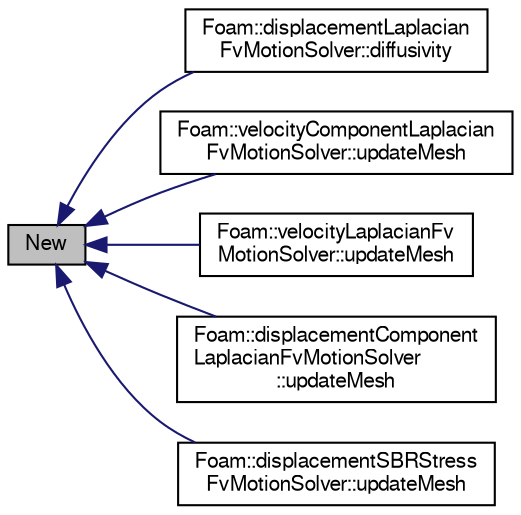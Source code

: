digraph "New"
{
  bgcolor="transparent";
  edge [fontname="FreeSans",fontsize="10",labelfontname="FreeSans",labelfontsize="10"];
  node [fontname="FreeSans",fontsize="10",shape=record];
  rankdir="LR";
  Node1 [label="New",height=0.2,width=0.4,color="black", fillcolor="grey75", style="filled" fontcolor="black"];
  Node1 -> Node2 [dir="back",color="midnightblue",fontsize="10",style="solid",fontname="FreeSans"];
  Node2 [label="Foam::displacementLaplacian\lFvMotionSolver::diffusivity",height=0.2,width=0.4,color="black",URL="$a00529.html#a93780261c69dfc2c80406791df4ec47a",tooltip="Return reference to the diffusivity field. "];
  Node1 -> Node3 [dir="back",color="midnightblue",fontsize="10",style="solid",fontname="FreeSans"];
  Node3 [label="Foam::velocityComponentLaplacian\lFvMotionSolver::updateMesh",height=0.2,width=0.4,color="black",URL="$a02722.html#ad57565956fd4064299f4bd3c4eebb1d4",tooltip="Update topology. "];
  Node1 -> Node4 [dir="back",color="midnightblue",fontsize="10",style="solid",fontname="FreeSans"];
  Node4 [label="Foam::velocityLaplacianFv\lMotionSolver::updateMesh",height=0.2,width=0.4,color="black",URL="$a02723.html#ad57565956fd4064299f4bd3c4eebb1d4",tooltip="Update topology. "];
  Node1 -> Node5 [dir="back",color="midnightblue",fontsize="10",style="solid",fontname="FreeSans"];
  Node5 [label="Foam::displacementComponent\lLaplacianFvMotionSolver\l::updateMesh",height=0.2,width=0.4,color="black",URL="$a00527.html#ad57565956fd4064299f4bd3c4eebb1d4",tooltip="Update topology. "];
  Node1 -> Node6 [dir="back",color="midnightblue",fontsize="10",style="solid",fontname="FreeSans"];
  Node6 [label="Foam::displacementSBRStress\lFvMotionSolver::updateMesh",height=0.2,width=0.4,color="black",URL="$a00533.html#ad57565956fd4064299f4bd3c4eebb1d4",tooltip="Update topology. "];
}
